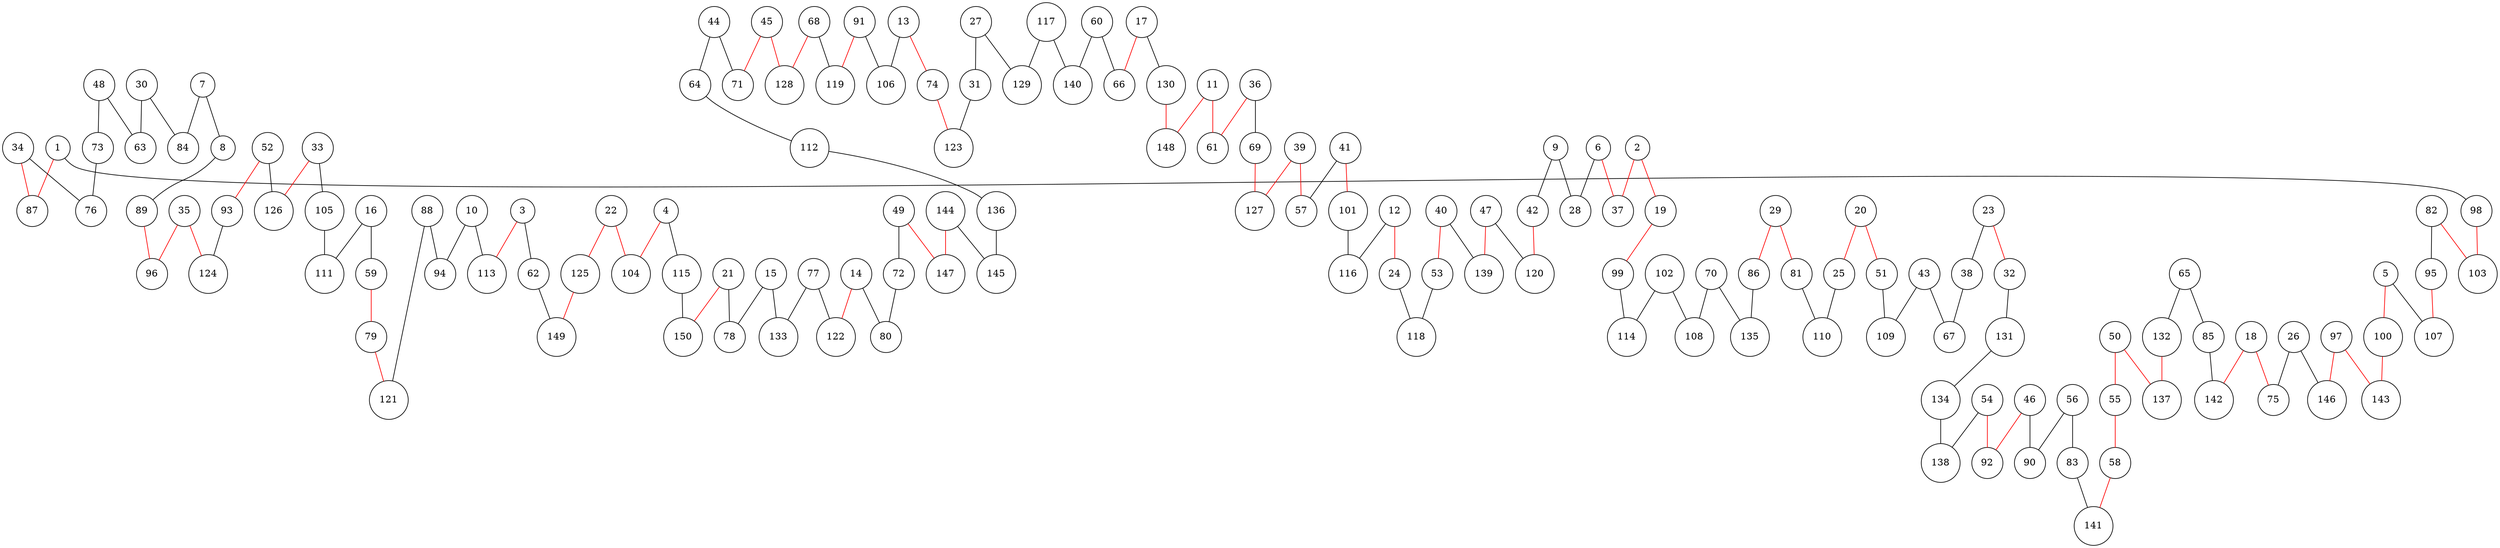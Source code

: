graph ch150 {
	node [shape=circle fillcolor=white]
	1 [ pos = "1.070403,15.473337!"]
	2 [ pos = "17.502303,14.132669!"]
	3 [ pos = "1.090184,10.096625!"]
	4 [ pos = "1.527918,3.759195!"]
	5 [ pos = "4.090149,18.061076!"]
	6 [ pos = "19.725748,13.395577!"]
	7 [ pos = "3.223497,15.136220!"]
	8 [ pos = "4.045175,14.432919!"]
	9 [ pos = "18.899667,12.749494!"]
	10 [ pos = "2.824434,10.995623!"]
	11 [ pos = "19.938547,5.157585!"]
	12 [ pos = "15.338401,8.211936!"]
	13 [ pos = "5.500969,0.584369!"]
	14 [ pos = "8.084956,6.570059!"]
	15 [ pos = "6.885267,8.048578!"]
	16 [ pos = "7.059753,9.219271!"]
	17 [ pos = "18.576023,1.782125!"]
	18 [ pos = "10.091405,19.063659!"]
	19 [ pos = "18.108887,15.294098!"]
	20 [ pos = "13.960988,12.507889!"]
	21 [ pos = "4.042783,6.530959!"]
	22 [ pos = "0.496421,6.868557!"]
	23 [ pos = "11.366327,6.614630!"]
	24 [ pos = "16.175982,8.073501!"]
	25 [ pos = "13.606060,13.395685!"]
	26 [ pos = "9.218159,15.733723!"]
	27 [ pos = "11.366327,2.137379!"]
	28 [ pos = "19.237331,12.376251!"]
	29 [ pos = "16.331330,15.160349!"]
	30 [ pos = "2.992065,13.804046!"]
	31 [ pos = "10.198446,1.934069!"]
	32 [ pos = "11.447763,7.252775!"]
	33 [ pos = "8.071149,12.203434!"]
	34 [ pos = "1.680444,14.500185!"]
	35 [ pos = "5.425030,13.162452!"]
	36 [ pos = "18.867103,6.479378!"]
	37 [ pos = "18.270090,13.358259!"]
	38 [ pos = "11.865719,6.670250!"]
	39 [ pos = "15.646513,4.621880!"]
	40 [ pos = "17.630354,9.701864!"]
	41 [ pos = "14.148181,4.234848!"]
	42 [ pos = "18.011843,12.392609!"]
	43 [ pos = "13.468938,8.983704!"]
	44 [ pos = "3.952441,3.921676!"]
	45 [ pos = "2.618437,3.145515!"]
	46 [ pos = "11.170158,12.121648!"]
	47 [ pos = "16.158153,12.269814!"]
	48 [ pos = "1.558884,12.538326!"]
	49 [ pos = "9.559195,4.397102!"]
	50 [ pos = "15.182289,17.508351!"]
	51 [ pos = "13.601401,11.029699!"]
	52 [ pos = "6.542394,11.734786!"]
	53 [ pos = "16.536081,9.186936!"]
	54 [ pos = "10.261551,11.563840!"]
	55 [ pos = "13.908183,16.955286!"]
	56 [ pos = "9.811320,14.561400!"]
	57 [ pos = "15.163236,3.936547!"]
	58 [ pos = "14.261036,16.474033!"]
	59 [ pos = "6.413330,8.933551!"]
	60 [ pos = "17.035141,2.339060!"]
	61 [ pos = "18.914176,6.205405!"]
	62 [ pos = "1.249088,8.733548!"]
	63 [ pos = "2.271939,12.750256!"]
	64 [ pos = "6.015869,3.737186!"]
	65 [ pos = "12.358570,17.995009!"]
	66 [ pos = "17.818877,1.978143!"]
	67 [ pos = "12.480229,8.089219!"]
	68 [ pos = "1.698731,1.147273!"]
	69 [ pos = "18.038287,6.585578!"]
	70 [ pos = "16.563128,17.183806!"]
	71 [ pos = "3.369725,3.230125!"]
	72 [ pos = "8.513946,4.754946!"]
	73 [ pos = "0.650838,13.023861!"]
	74 [ pos = "7.425179,0.303629!"]
	75 [ pos = "9.788122,17.136692!"]
	76 [ pos = "0.286649,13.978693!"]
	77 [ pos = "9.014315,7.811661!"]
	78 [ pos = "6.310011,7.721729!"]
	79 [ pos = "5.492731,8.982619!"]
	80 [ pos = "7.762392,6.441175!"]
	81 [ pos = "15.173795,14.411434!"]
	82 [ pos = "1.216036,18.765668!"]
	83 [ pos = "11.325409,15.423468!"]
	84 [ pos = "3.392617,14.544262!"]
	85 [ pos = "11.312941,20.000000!"]
	86 [ pos = "15.982435,16.035927!"]
	87 [ pos = "0.647488,15.045568!"]
	88 [ pos = "3.877925,9.315896!"]
	89 [ pos = "4.044120,13.873387!"]
	90 [ pos = "11.343897,13.173151!"]
	91 [ pos = "2.508785,0.560857!"]
	92 [ pos = "10.018748,12.026605!"]
	93 [ pos = "6.195552,13.336857!"]
	94 [ pos = "3.743152,10.039465!"]
	95 [ pos = "2.076600,18.463202!"]
	96 [ pos = "4.134168,13.077851!"]
	97 [ pos = "6.071797,17.008998!"]
	98 [ pos = "1.427191,15.479799!"]
	99 [ pos = "18.775098,15.956568!"]
	100 [ pos = "5.048883,18.541505!"]
	101 [ pos = "14.306094,5.682120!"]
	102 [ pos = "18.135347,17.520978!"]
	103 [ pos = "1.708378,15.771338!"]
	104 [ pos = "0.434990,4.089678!"]
	105 [ pos = "8.091214,10.762651!"]
	106 [ pos = "4.189593,1.127121!"]
	107 [ pos = "2.912454,18.157671!"]
	108 [ pos = "16.816733,16.599385!"]
	109 [ pos = "13.073289,10.007079!"]
	110 [ pos = "15.366332,13.511332!"]
	111 [ pos = "7.701285,10.506265!"]
	112 [ pos = "6.858946,2.934217!"]
	113 [ pos = "2.529321,10.980131!"]
	114 [ pos = "18.838540,16.695529!"]
	115 [ pos = "2.794301,4.501713!"]
	116 [ pos = "14.484400,6.661607!"]
	117 [ pos = "14.302496,1.855901!"]
	118 [ pos = "16.994222,7.887330!"]
	119 [ pos = "1.893560,0.689934!"]
	120 [ pos = "17.108910,11.852279!"]
	121 [ pos = "4.926364,9.846400!"]
	122 [ pos = "8.562264,7.199885!"]
	123 [ pos = "8.686824,0.601901!"]
	124 [ pos = "5.657935,14.649360!"]
	125 [ pos = "1.601628,6.949344!"]
	126 [ pos = "7.306444,12.833197!"]
	127 [ pos = "17.395079,6.362549!"]
	128 [ pos = "2.009106,2.227835!"]
	129 [ pos = "11.385518,3.418191!"]
	130 [ pos = "18.169060,3.811735!"]
	131 [ pos = "10.817101,7.784879!"]
	132 [ pos = "13.860669,19.357731!"]
	133 [ pos = "7.973012,8.575118!"]
	134 [ pos = "10.911600,10.302055!"]
	135 [ pos = "15.942161,17.020343!"]
	136 [ pos = "7.120674,2.191720!"]
	137 [ pos = "16.093627,19.156603!"]
	138 [ pos = "11.394682,11.225968!"]
	139 [ pos = "16.893844,10.599616!"]
	140 [ pos = "15.959136,0.012005!"]
	141 [ pos = "13.191899,15.167891!"]
	142 [ pos = "10.141679,19.595931!"]
	143 [ pos = "5.536833,19.148170!"]
	144 [ pos = "10.072770,4.012003!"]
	145 [ pos = "8.818241,3.293759!"]
	146 [ pos = "8.565319,15.169705!"]
	147 [ pos = "9.557024,4.350001!"]
	148 [ pos = "19.754931,3.847665!"]
	149 [ pos = "1.374617,7.747062!"]
	150 [ pos = "2.620210,4.756116!"]

	1 -- 87 [color = red]
	1 -- 98 [color = black]
	2 -- 19 [color = red]
	2 -- 37 [color = red]
	3 -- 62 [color = black]
	3 -- 113 [color = red]
	4 -- 104 [color = red]
	4 -- 115 [color = black]
	5 -- 100 [color = red]
	5 -- 107 [color = black]
	6 -- 28 [color = black]
	6 -- 37 [color = red]
	7 -- 8 [color = black]
	7 -- 84 [color = black]
	8 -- 89 [color = black]
	9 -- 28 [color = black]
	9 -- 42 [color = black]
	10 -- 94 [color = black]
	10 -- 113 [color = black]
	11 -- 61 [color = red]
	11 -- 148 [color = red]
	12 -- 24 [color = red]
	12 -- 116 [color = black]
	13 -- 74 [color = red]
	13 -- 106 [color = black]
	14 -- 80 [color = black]
	14 -- 122 [color = red]
	15 -- 78 [color = black]
	15 -- 133 [color = black]
	16 -- 59 [color = black]
	16 -- 111 [color = black]
	17 -- 66 [color = red]
	17 -- 130 [color = black]
	18 -- 75 [color = red]
	18 -- 142 [color = red]
	19 -- 99 [color = red]
	20 -- 25 [color = red]
	20 -- 51 [color = red]
	21 -- 78 [color = black]
	21 -- 150 [color = red]
	22 -- 104 [color = red]
	22 -- 125 [color = red]
	23 -- 32 [color = red]
	23 -- 38 [color = black]
	24 -- 118 [color = black]
	25 -- 110 [color = black]
	26 -- 75 [color = black]
	26 -- 146 [color = black]
	27 -- 31 [color = black]
	27 -- 129 [color = black]
	29 -- 81 [color = red]
	29 -- 86 [color = red]
	30 -- 63 [color = black]
	30 -- 84 [color = black]
	31 -- 123 [color = black]
	32 -- 131 [color = black]
	33 -- 105 [color = black]
	33 -- 126 [color = red]
	34 -- 76 [color = black]
	34 -- 87 [color = red]
	35 -- 96 [color = red]
	35 -- 124 [color = red]
	36 -- 61 [color = red]
	36 -- 69 [color = black]
	38 -- 67 [color = black]
	39 -- 57 [color = red]
	39 -- 127 [color = red]
	40 -- 53 [color = red]
	40 -- 139 [color = black]
	41 -- 57 [color = black]
	41 -- 101 [color = red]
	42 -- 120 [color = red]
	43 -- 67 [color = black]
	43 -- 109 [color = black]
	44 -- 64 [color = black]
	44 -- 71 [color = black]
	45 -- 71 [color = red]
	45 -- 128 [color = red]
	46 -- 90 [color = black]
	46 -- 92 [color = red]
	47 -- 120 [color = black]
	47 -- 139 [color = red]
	48 -- 63 [color = black]
	48 -- 73 [color = black]
	49 -- 72 [color = black]
	49 -- 147 [color = red]
	50 -- 55 [color = red]
	50 -- 137 [color = red]
	51 -- 109 [color = black]
	52 -- 93 [color = red]
	52 -- 126 [color = black]
	53 -- 118 [color = black]
	54 -- 92 [color = red]
	54 -- 138 [color = black]
	55 -- 58 [color = red]
	56 -- 83 [color = black]
	56 -- 90 [color = black]
	58 -- 141 [color = red]
	59 -- 79 [color = red]
	60 -- 66 [color = black]
	60 -- 140 [color = black]
	62 -- 149 [color = black]
	64 -- 112 [color = black]
	65 -- 85 [color = black]
	65 -- 132 [color = black]
	68 -- 119 [color = black]
	68 -- 128 [color = red]
	69 -- 127 [color = red]
	70 -- 108 [color = black]
	70 -- 135 [color = black]
	72 -- 80 [color = black]
	73 -- 76 [color = black]
	74 -- 123 [color = red]
	77 -- 122 [color = black]
	77 -- 133 [color = black]
	79 -- 121 [color = red]
	81 -- 110 [color = black]
	82 -- 95 [color = black]
	82 -- 103 [color = red]
	83 -- 141 [color = black]
	85 -- 142 [color = black]
	86 -- 135 [color = black]
	88 -- 94 [color = black]
	88 -- 121 [color = black]
	89 -- 96 [color = red]
	91 -- 106 [color = black]
	91 -- 119 [color = red]
	93 -- 124 [color = black]
	95 -- 107 [color = red]
	97 -- 143 [color = red]
	97 -- 146 [color = red]
	98 -- 103 [color = red]
	99 -- 114 [color = black]
	100 -- 143 [color = red]
	101 -- 116 [color = black]
	102 -- 108 [color = black]
	102 -- 114 [color = black]
	105 -- 111 [color = black]
	112 -- 136 [color = black]
	115 -- 150 [color = black]
	117 -- 129 [color = black]
	117 -- 140 [color = black]
	125 -- 149 [color = red]
	130 -- 148 [color = red]
	131 -- 134 [color = black]
	132 -- 137 [color = red]
	134 -- 138 [color = black]
	136 -- 145 [color = black]
	144 -- 145 [color = black]
	144 -- 147 [color = red]
}